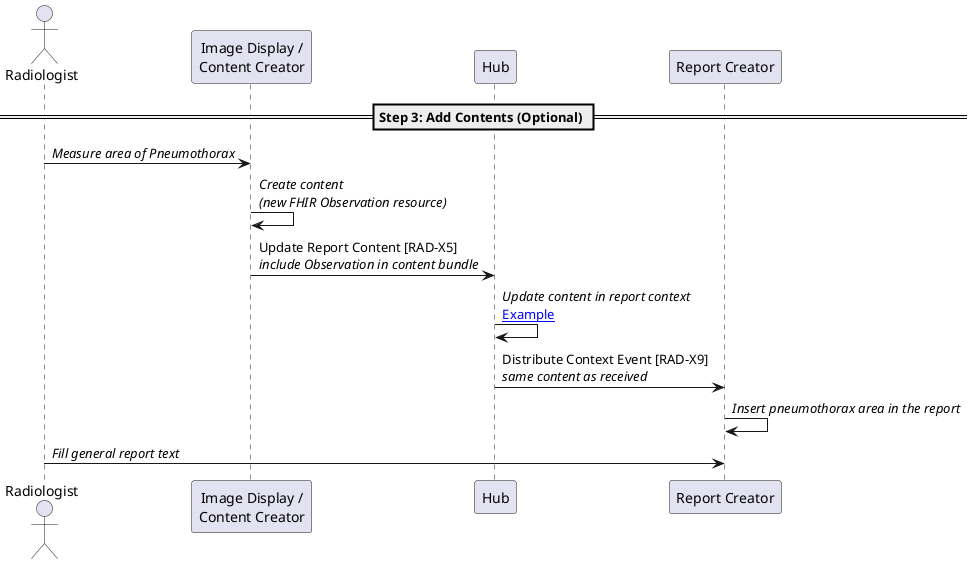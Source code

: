 @startuml

actor Radiologist as User
participant "Image Display /\nContent Creator" as PACS
participant "Hub" as Hub
participant "Report Creator" as Report

== Step 3: Add Contents (Optional) ==

User->PACS: //Measure area of Pneumothorax//

PACS->PACS: //Create content//\n//(new FHIR Observation resource)//

PACS->Hub: Update Report Content [RAD-X5]\n//include Observation in content bundle//
Hub->Hub: //Update content in report context//\n[[update_study_with_measurement.html#available-context-and-content-in-hub Example]]
Hub->Report: Distribute Context Event [RAD-X9]\n//same content as received//
Report->Report: //Insert pneumothorax area in the report//

User->Report: //Fill general report text//

@enduml